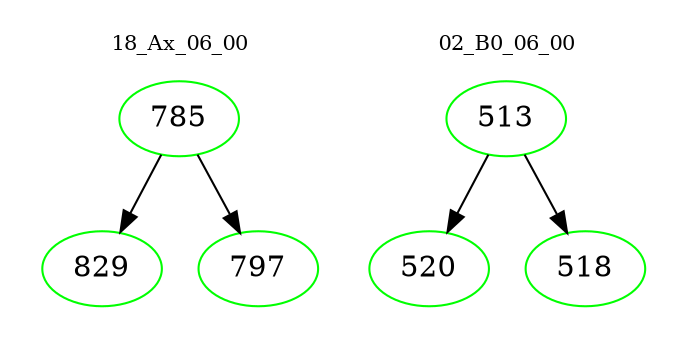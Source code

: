 digraph{
subgraph cluster_0 {
color = white
label = "18_Ax_06_00";
fontsize=10;
T0_785 [label="785", color="green"]
T0_785 -> T0_829 [color="black"]
T0_829 [label="829", color="green"]
T0_785 -> T0_797 [color="black"]
T0_797 [label="797", color="green"]
}
subgraph cluster_1 {
color = white
label = "02_B0_06_00";
fontsize=10;
T1_513 [label="513", color="green"]
T1_513 -> T1_520 [color="black"]
T1_520 [label="520", color="green"]
T1_513 -> T1_518 [color="black"]
T1_518 [label="518", color="green"]
}
}
